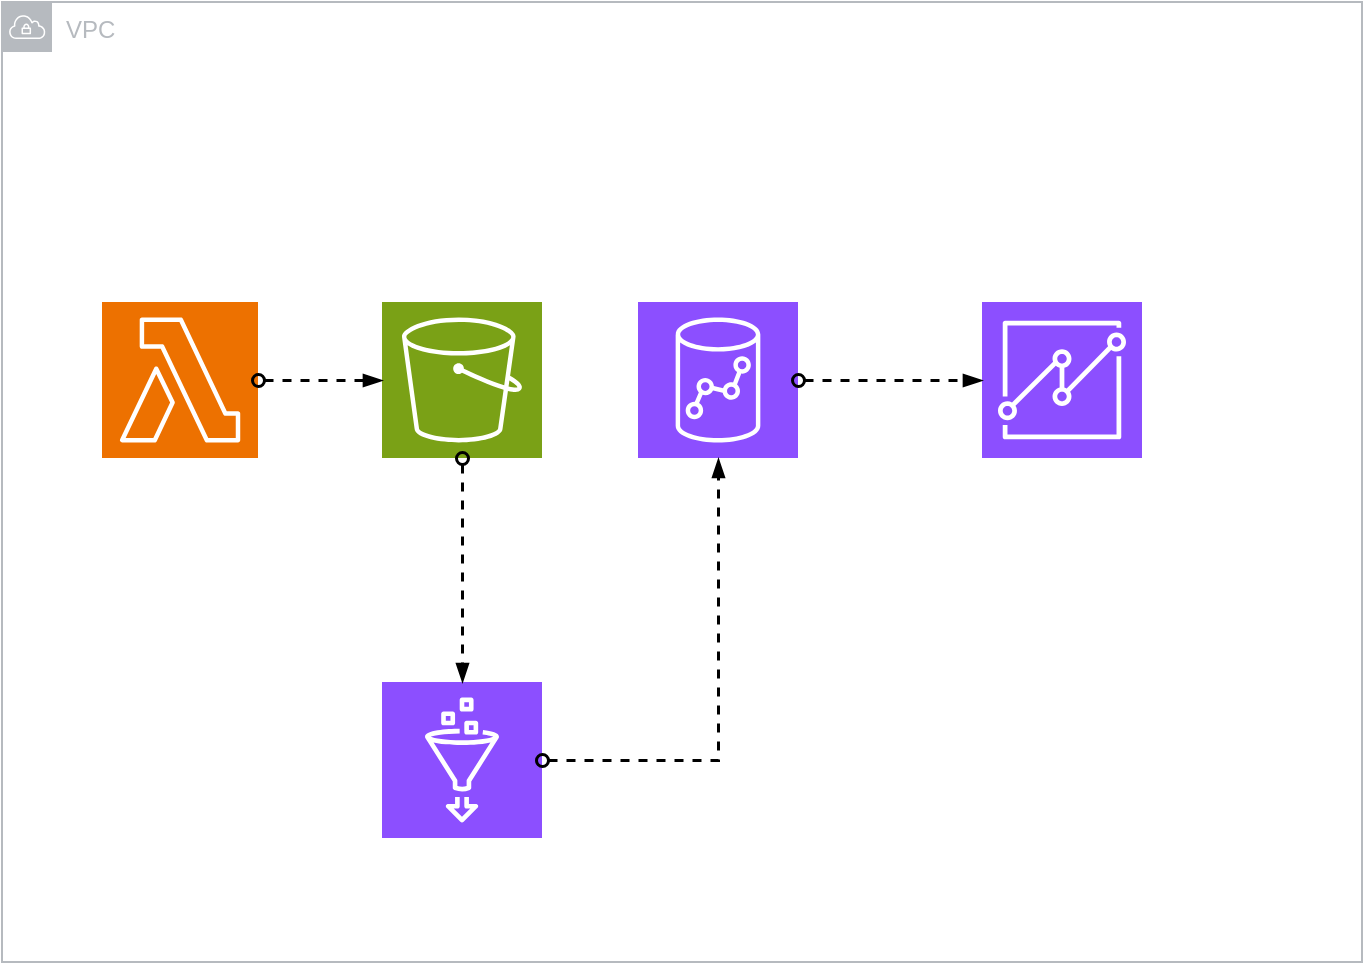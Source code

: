 <mxfile version="24.2.5" type="device">
  <diagram name="Page-1" id="yArxajbEjSrJ1pRJpQIs">
    <mxGraphModel dx="880" dy="572" grid="1" gridSize="10" guides="1" tooltips="1" connect="1" arrows="1" fold="1" page="1" pageScale="1" pageWidth="850" pageHeight="1100" math="0" shadow="0">
      <root>
        <mxCell id="0" />
        <mxCell id="1" parent="0" />
        <mxCell id="KdNidFFlV56H925G9suO-1" value="VPC" style="sketch=0;outlineConnect=0;gradientColor=none;html=1;whiteSpace=wrap;fontSize=12;fontStyle=0;shape=mxgraph.aws4.group;grIcon=mxgraph.aws4.group_vpc;strokeColor=#B6BABF;fillColor=none;verticalAlign=top;align=left;spacingLeft=30;fontColor=#B6BABF;dashed=0;movable=0;resizable=0;rotatable=0;deletable=0;editable=0;locked=1;connectable=0;" parent="1" vertex="1">
          <mxGeometry x="110" y="90" width="680" height="480" as="geometry" />
        </mxCell>
        <mxCell id="KdNidFFlV56H925G9suO-3" value="" style="sketch=0;points=[[0,0,0],[0.25,0,0],[0.5,0,0],[0.75,0,0],[1,0,0],[0,1,0],[0.25,1,0],[0.5,1,0],[0.75,1,0],[1,1,0],[0,0.25,0],[0,0.5,0],[0,0.75,0],[1,0.25,0],[1,0.5,0],[1,0.75,0]];outlineConnect=0;fontColor=#232F3E;fillColor=#8C4FFF;strokeColor=#ffffff;dashed=0;verticalLabelPosition=bottom;verticalAlign=top;align=center;html=1;fontSize=12;fontStyle=0;aspect=fixed;shape=mxgraph.aws4.resourceIcon;resIcon=mxgraph.aws4.redshift;" parent="1" vertex="1">
          <mxGeometry x="428" y="240" width="80" height="78" as="geometry" />
        </mxCell>
        <mxCell id="KdNidFFlV56H925G9suO-4" value="" style="sketch=0;points=[[0,0,0],[0.25,0,0],[0.5,0,0],[0.75,0,0],[1,0,0],[0,1,0],[0.25,1,0],[0.5,1,0],[0.75,1,0],[1,1,0],[0,0.25,0],[0,0.5,0],[0,0.75,0],[1,0.25,0],[1,0.5,0],[1,0.75,0]];outlineConnect=0;fontColor=#232F3E;fillColor=#8C4FFF;strokeColor=#ffffff;dashed=0;verticalLabelPosition=bottom;verticalAlign=top;align=center;html=1;fontSize=12;fontStyle=0;aspect=fixed;shape=mxgraph.aws4.resourceIcon;resIcon=mxgraph.aws4.quicksight;" parent="1" vertex="1">
          <mxGeometry x="600" y="240" width="80" height="78" as="geometry" />
        </mxCell>
        <mxCell id="KdNidFFlV56H925G9suO-6" value="" style="edgeStyle=orthogonalEdgeStyle;rounded=0;orthogonalLoop=1;jettySize=auto;html=1;endArrow=blockThin;endFill=1;dashed=1;endSize=6;startSize=6;strokeWidth=1.5;targetPerimeterSpacing=0;jumpStyle=none;jumpSize=4;startArrow=oval;startFill=0;" parent="1" source="KdNidFFlV56H925G9suO-3" target="KdNidFFlV56H925G9suO-4" edge="1">
          <mxGeometry relative="1" as="geometry" />
        </mxCell>
        <mxCell id="KdNidFFlV56H925G9suO-7" value="" style="sketch=0;points=[[0,0,0],[0.25,0,0],[0.5,0,0],[0.75,0,0],[1,0,0],[0,1,0],[0.25,1,0],[0.5,1,0],[0.75,1,0],[1,1,0],[0,0.25,0],[0,0.5,0],[0,0.75,0],[1,0.25,0],[1,0.5,0],[1,0.75,0]];outlineConnect=0;fontColor=#232F3E;fillColor=#7AA116;strokeColor=#ffffff;dashed=0;verticalLabelPosition=bottom;verticalAlign=top;align=center;html=1;fontSize=12;fontStyle=0;aspect=fixed;shape=mxgraph.aws4.resourceIcon;resIcon=mxgraph.aws4.s3;" parent="1" vertex="1">
          <mxGeometry x="300" y="240" width="80" height="78" as="geometry" />
        </mxCell>
        <mxCell id="KdNidFFlV56H925G9suO-12" value="" style="sketch=0;points=[[0,0,0],[0.25,0,0],[0.5,0,0],[0.75,0,0],[1,0,0],[0,1,0],[0.25,1,0],[0.5,1,0],[0.75,1,0],[1,1,0],[0,0.25,0],[0,0.5,0],[0,0.75,0],[1,0.25,0],[1,0.5,0],[1,0.75,0]];outlineConnect=0;fontColor=#232F3E;fillColor=#8C4FFF;strokeColor=#ffffff;dashed=0;verticalLabelPosition=bottom;verticalAlign=top;align=center;html=1;fontSize=12;fontStyle=0;aspect=fixed;shape=mxgraph.aws4.resourceIcon;resIcon=mxgraph.aws4.glue;fontFamily=Helvetica;labelBackgroundColor=default;" parent="1" vertex="1">
          <mxGeometry x="300" y="430" width="80" height="78" as="geometry" />
        </mxCell>
        <mxCell id="KdNidFFlV56H925G9suO-13" value="" style="edgeStyle=orthogonalEdgeStyle;rounded=0;jumpStyle=none;jumpSize=4;orthogonalLoop=1;jettySize=auto;html=1;dashed=1;strokeColor=default;strokeWidth=1.5;align=center;verticalAlign=middle;fontFamily=Helvetica;fontSize=11;fontColor=default;labelBackgroundColor=default;startArrow=oval;startFill=0;startSize=6;endArrow=blockThin;endFill=1;endSize=6;targetPerimeterSpacing=0;" parent="1" source="KdNidFFlV56H925G9suO-7" target="KdNidFFlV56H925G9suO-12" edge="1">
          <mxGeometry relative="1" as="geometry" />
        </mxCell>
        <mxCell id="KdNidFFlV56H925G9suO-14" style="edgeStyle=orthogonalEdgeStyle;rounded=0;jumpStyle=none;jumpSize=4;orthogonalLoop=1;jettySize=auto;html=1;dashed=1;strokeColor=default;strokeWidth=1.5;align=center;verticalAlign=middle;fontFamily=Helvetica;fontSize=11;fontColor=default;labelBackgroundColor=default;startArrow=oval;startFill=0;startSize=6;endArrow=blockThin;endFill=1;endSize=6;targetPerimeterSpacing=0;entryX=0.5;entryY=1;entryDx=0;entryDy=0;entryPerimeter=0;exitX=1;exitY=0.5;exitDx=0;exitDy=0;exitPerimeter=0;" parent="1" source="KdNidFFlV56H925G9suO-12" target="KdNidFFlV56H925G9suO-3" edge="1">
          <mxGeometry relative="1" as="geometry">
            <mxPoint x="558" y="320" as="targetPoint" />
            <mxPoint x="390" y="470" as="sourcePoint" />
            <Array as="points">
              <mxPoint x="468" y="469" />
            </Array>
          </mxGeometry>
        </mxCell>
        <mxCell id="KdNidFFlV56H925G9suO-15" value="lambda" style="sketch=0;points=[[0,0,0],[0.25,0,0],[0.5,0,0],[0.75,0,0],[1,0,0],[0,1,0],[0.25,1,0],[0.5,1,0],[0.75,1,0],[1,1,0],[0,0.25,0],[0,0.5,0],[0,0.75,0],[1,0.25,0],[1,0.5,0],[1,0.75,0]];outlineConnect=0;fontColor=#FFFFFF;fillColor=#ED7100;strokeColor=#ffffff;dashed=0;verticalLabelPosition=bottom;verticalAlign=top;align=center;html=1;fontSize=12;fontStyle=0;aspect=fixed;shape=mxgraph.aws4.resourceIcon;resIcon=mxgraph.aws4.lambda;fontFamily=Verdana;labelBackgroundColor=default;" parent="1" vertex="1">
          <mxGeometry x="160" y="240" width="78" height="78" as="geometry" />
        </mxCell>
        <mxCell id="KdNidFFlV56H925G9suO-16" value="" style="edgeStyle=orthogonalEdgeStyle;rounded=0;jumpStyle=none;jumpSize=4;orthogonalLoop=1;jettySize=auto;html=1;dashed=1;strokeColor=default;strokeWidth=1.5;align=center;verticalAlign=middle;fontFamily=Helvetica;fontSize=11;fontColor=default;labelBackgroundColor=default;startArrow=oval;startFill=0;startSize=6;endArrow=blockThin;endFill=1;endSize=6;targetPerimeterSpacing=0;" parent="1" source="KdNidFFlV56H925G9suO-15" target="KdNidFFlV56H925G9suO-7" edge="1">
          <mxGeometry relative="1" as="geometry" />
        </mxCell>
      </root>
    </mxGraphModel>
  </diagram>
</mxfile>

